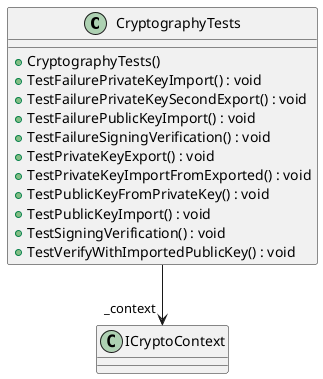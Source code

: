 @startuml
class CryptographyTests {
    + CryptographyTests()
    + TestFailurePrivateKeyImport() : void
    + TestFailurePrivateKeySecondExport() : void
    + TestFailurePublicKeyImport() : void
    + TestFailureSigningVerification() : void
    + TestPrivateKeyExport() : void
    + TestPrivateKeyImportFromExported() : void
    + TestPublicKeyFromPrivateKey() : void
    + TestPublicKeyImport() : void
    + TestSigningVerification() : void
    + TestVerifyWithImportedPublicKey() : void
}
CryptographyTests --> "_context" ICryptoContext
@enduml
